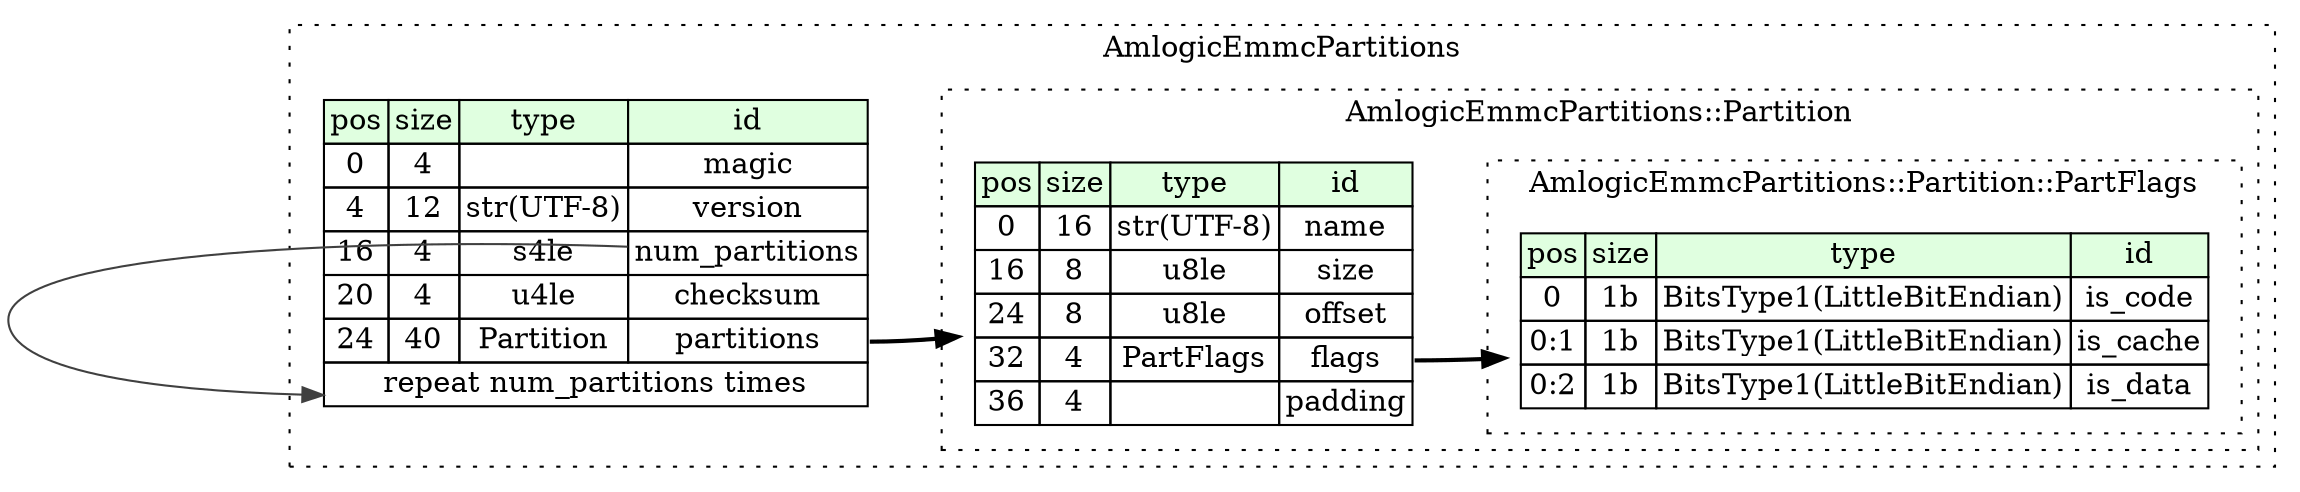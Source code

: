 digraph {
	rankdir=LR;
	node [shape=plaintext];
	subgraph cluster__amlogic_emmc_partitions {
		label="AmlogicEmmcPartitions";
		graph[style=dotted];

		amlogic_emmc_partitions__seq [label=<<TABLE BORDER="0" CELLBORDER="1" CELLSPACING="0">
			<TR><TD BGCOLOR="#E0FFE0">pos</TD><TD BGCOLOR="#E0FFE0">size</TD><TD BGCOLOR="#E0FFE0">type</TD><TD BGCOLOR="#E0FFE0">id</TD></TR>
			<TR><TD PORT="magic_pos">0</TD><TD PORT="magic_size">4</TD><TD></TD><TD PORT="magic_type">magic</TD></TR>
			<TR><TD PORT="version_pos">4</TD><TD PORT="version_size">12</TD><TD>str(UTF-8)</TD><TD PORT="version_type">version</TD></TR>
			<TR><TD PORT="num_partitions_pos">16</TD><TD PORT="num_partitions_size">4</TD><TD>s4le</TD><TD PORT="num_partitions_type">num_partitions</TD></TR>
			<TR><TD PORT="checksum_pos">20</TD><TD PORT="checksum_size">4</TD><TD>u4le</TD><TD PORT="checksum_type">checksum</TD></TR>
			<TR><TD PORT="partitions_pos">24</TD><TD PORT="partitions_size">40</TD><TD>Partition</TD><TD PORT="partitions_type">partitions</TD></TR>
			<TR><TD COLSPAN="4" PORT="partitions__repeat">repeat num_partitions times</TD></TR>
		</TABLE>>];
		subgraph cluster__partition {
			label="AmlogicEmmcPartitions::Partition";
			graph[style=dotted];

			partition__seq [label=<<TABLE BORDER="0" CELLBORDER="1" CELLSPACING="0">
				<TR><TD BGCOLOR="#E0FFE0">pos</TD><TD BGCOLOR="#E0FFE0">size</TD><TD BGCOLOR="#E0FFE0">type</TD><TD BGCOLOR="#E0FFE0">id</TD></TR>
				<TR><TD PORT="name_pos">0</TD><TD PORT="name_size">16</TD><TD>str(UTF-8)</TD><TD PORT="name_type">name</TD></TR>
				<TR><TD PORT="size_pos">16</TD><TD PORT="size_size">8</TD><TD>u8le</TD><TD PORT="size_type">size</TD></TR>
				<TR><TD PORT="offset_pos">24</TD><TD PORT="offset_size">8</TD><TD>u8le</TD><TD PORT="offset_type">offset</TD></TR>
				<TR><TD PORT="flags_pos">32</TD><TD PORT="flags_size">4</TD><TD>PartFlags</TD><TD PORT="flags_type">flags</TD></TR>
				<TR><TD PORT="padding_pos">36</TD><TD PORT="padding_size">4</TD><TD></TD><TD PORT="padding_type">padding</TD></TR>
			</TABLE>>];
			subgraph cluster__part_flags {
				label="AmlogicEmmcPartitions::Partition::PartFlags";
				graph[style=dotted];

				part_flags__seq [label=<<TABLE BORDER="0" CELLBORDER="1" CELLSPACING="0">
					<TR><TD BGCOLOR="#E0FFE0">pos</TD><TD BGCOLOR="#E0FFE0">size</TD><TD BGCOLOR="#E0FFE0">type</TD><TD BGCOLOR="#E0FFE0">id</TD></TR>
					<TR><TD PORT="is_code_pos">0</TD><TD PORT="is_code_size">1b</TD><TD>BitsType1(LittleBitEndian)</TD><TD PORT="is_code_type">is_code</TD></TR>
					<TR><TD PORT="is_cache_pos">0:1</TD><TD PORT="is_cache_size">1b</TD><TD>BitsType1(LittleBitEndian)</TD><TD PORT="is_cache_type">is_cache</TD></TR>
					<TR><TD PORT="is_data_pos">0:2</TD><TD PORT="is_data_size">1b</TD><TD>BitsType1(LittleBitEndian)</TD><TD PORT="is_data_type">is_data</TD></TR>
				</TABLE>>];
			}
		}
	}
	amlogic_emmc_partitions__seq:partitions_type -> partition__seq [style=bold];
	amlogic_emmc_partitions__seq:num_partitions_type -> amlogic_emmc_partitions__seq:partitions__repeat [color="#404040"];
	partition__seq:flags_type -> part_flags__seq [style=bold];
}
